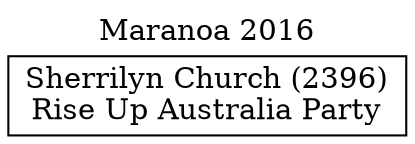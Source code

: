 // House preference flow
digraph "Sherrilyn Church (2396)_Maranoa_2016" {
	graph [label="Maranoa 2016" labelloc=t mclimit=10]
	node [shape=box]
	"Sherrilyn Church (2396)" [label="Sherrilyn Church (2396)
Rise Up Australia Party"]
}
